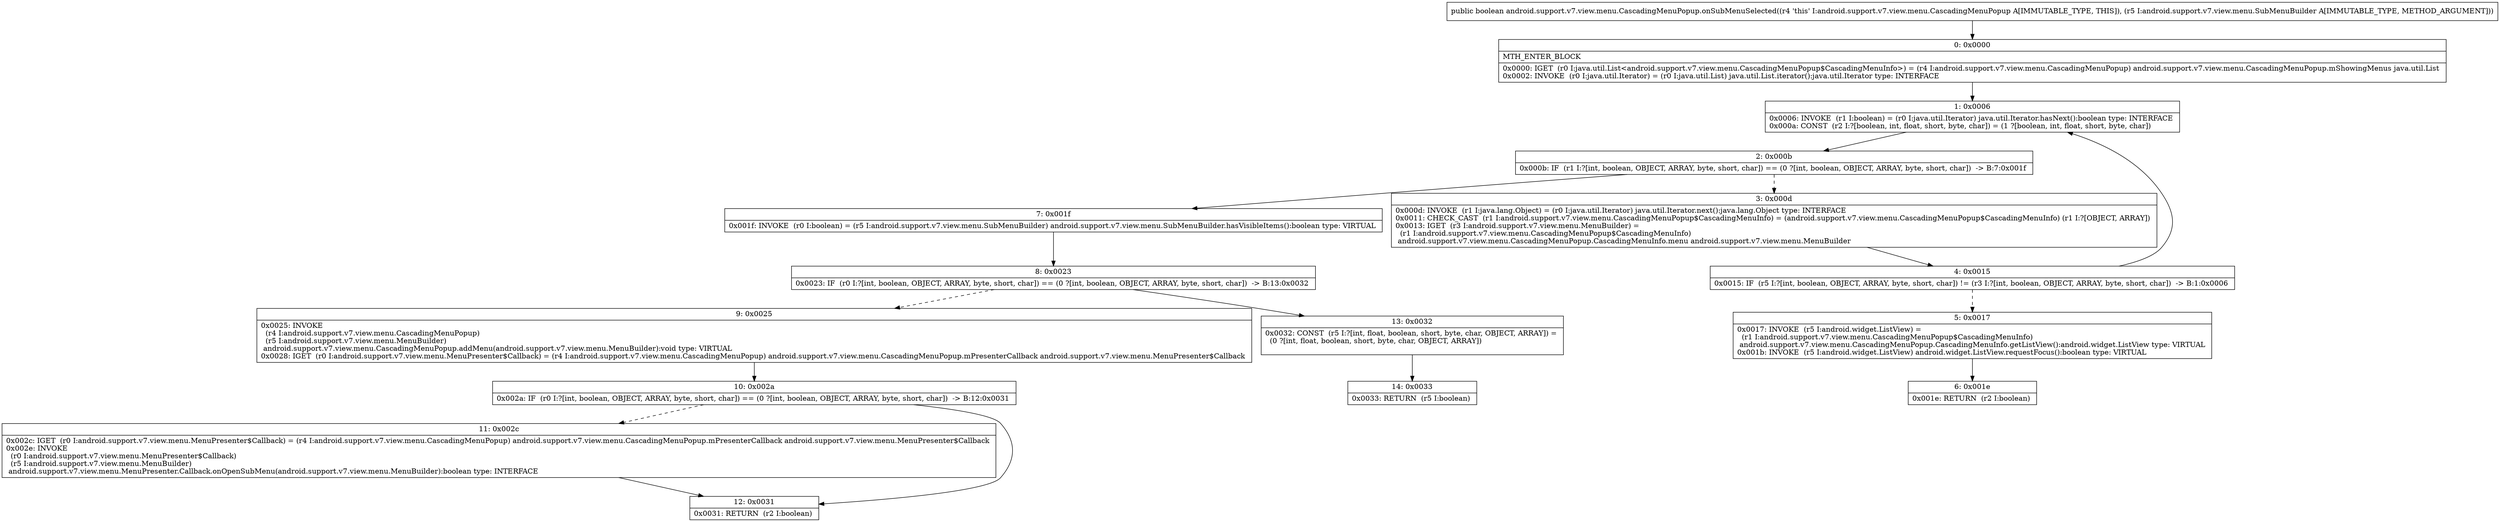 digraph "CFG forandroid.support.v7.view.menu.CascadingMenuPopup.onSubMenuSelected(Landroid\/support\/v7\/view\/menu\/SubMenuBuilder;)Z" {
Node_0 [shape=record,label="{0\:\ 0x0000|MTH_ENTER_BLOCK\l|0x0000: IGET  (r0 I:java.util.List\<android.support.v7.view.menu.CascadingMenuPopup$CascadingMenuInfo\>) = (r4 I:android.support.v7.view.menu.CascadingMenuPopup) android.support.v7.view.menu.CascadingMenuPopup.mShowingMenus java.util.List \l0x0002: INVOKE  (r0 I:java.util.Iterator) = (r0 I:java.util.List) java.util.List.iterator():java.util.Iterator type: INTERFACE \l}"];
Node_1 [shape=record,label="{1\:\ 0x0006|0x0006: INVOKE  (r1 I:boolean) = (r0 I:java.util.Iterator) java.util.Iterator.hasNext():boolean type: INTERFACE \l0x000a: CONST  (r2 I:?[boolean, int, float, short, byte, char]) = (1 ?[boolean, int, float, short, byte, char]) \l}"];
Node_2 [shape=record,label="{2\:\ 0x000b|0x000b: IF  (r1 I:?[int, boolean, OBJECT, ARRAY, byte, short, char]) == (0 ?[int, boolean, OBJECT, ARRAY, byte, short, char])  \-\> B:7:0x001f \l}"];
Node_3 [shape=record,label="{3\:\ 0x000d|0x000d: INVOKE  (r1 I:java.lang.Object) = (r0 I:java.util.Iterator) java.util.Iterator.next():java.lang.Object type: INTERFACE \l0x0011: CHECK_CAST  (r1 I:android.support.v7.view.menu.CascadingMenuPopup$CascadingMenuInfo) = (android.support.v7.view.menu.CascadingMenuPopup$CascadingMenuInfo) (r1 I:?[OBJECT, ARRAY]) \l0x0013: IGET  (r3 I:android.support.v7.view.menu.MenuBuilder) = \l  (r1 I:android.support.v7.view.menu.CascadingMenuPopup$CascadingMenuInfo)\l android.support.v7.view.menu.CascadingMenuPopup.CascadingMenuInfo.menu android.support.v7.view.menu.MenuBuilder \l}"];
Node_4 [shape=record,label="{4\:\ 0x0015|0x0015: IF  (r5 I:?[int, boolean, OBJECT, ARRAY, byte, short, char]) != (r3 I:?[int, boolean, OBJECT, ARRAY, byte, short, char])  \-\> B:1:0x0006 \l}"];
Node_5 [shape=record,label="{5\:\ 0x0017|0x0017: INVOKE  (r5 I:android.widget.ListView) = \l  (r1 I:android.support.v7.view.menu.CascadingMenuPopup$CascadingMenuInfo)\l android.support.v7.view.menu.CascadingMenuPopup.CascadingMenuInfo.getListView():android.widget.ListView type: VIRTUAL \l0x001b: INVOKE  (r5 I:android.widget.ListView) android.widget.ListView.requestFocus():boolean type: VIRTUAL \l}"];
Node_6 [shape=record,label="{6\:\ 0x001e|0x001e: RETURN  (r2 I:boolean) \l}"];
Node_7 [shape=record,label="{7\:\ 0x001f|0x001f: INVOKE  (r0 I:boolean) = (r5 I:android.support.v7.view.menu.SubMenuBuilder) android.support.v7.view.menu.SubMenuBuilder.hasVisibleItems():boolean type: VIRTUAL \l}"];
Node_8 [shape=record,label="{8\:\ 0x0023|0x0023: IF  (r0 I:?[int, boolean, OBJECT, ARRAY, byte, short, char]) == (0 ?[int, boolean, OBJECT, ARRAY, byte, short, char])  \-\> B:13:0x0032 \l}"];
Node_9 [shape=record,label="{9\:\ 0x0025|0x0025: INVOKE  \l  (r4 I:android.support.v7.view.menu.CascadingMenuPopup)\l  (r5 I:android.support.v7.view.menu.MenuBuilder)\l android.support.v7.view.menu.CascadingMenuPopup.addMenu(android.support.v7.view.menu.MenuBuilder):void type: VIRTUAL \l0x0028: IGET  (r0 I:android.support.v7.view.menu.MenuPresenter$Callback) = (r4 I:android.support.v7.view.menu.CascadingMenuPopup) android.support.v7.view.menu.CascadingMenuPopup.mPresenterCallback android.support.v7.view.menu.MenuPresenter$Callback \l}"];
Node_10 [shape=record,label="{10\:\ 0x002a|0x002a: IF  (r0 I:?[int, boolean, OBJECT, ARRAY, byte, short, char]) == (0 ?[int, boolean, OBJECT, ARRAY, byte, short, char])  \-\> B:12:0x0031 \l}"];
Node_11 [shape=record,label="{11\:\ 0x002c|0x002c: IGET  (r0 I:android.support.v7.view.menu.MenuPresenter$Callback) = (r4 I:android.support.v7.view.menu.CascadingMenuPopup) android.support.v7.view.menu.CascadingMenuPopup.mPresenterCallback android.support.v7.view.menu.MenuPresenter$Callback \l0x002e: INVOKE  \l  (r0 I:android.support.v7.view.menu.MenuPresenter$Callback)\l  (r5 I:android.support.v7.view.menu.MenuBuilder)\l android.support.v7.view.menu.MenuPresenter.Callback.onOpenSubMenu(android.support.v7.view.menu.MenuBuilder):boolean type: INTERFACE \l}"];
Node_12 [shape=record,label="{12\:\ 0x0031|0x0031: RETURN  (r2 I:boolean) \l}"];
Node_13 [shape=record,label="{13\:\ 0x0032|0x0032: CONST  (r5 I:?[int, float, boolean, short, byte, char, OBJECT, ARRAY]) = \l  (0 ?[int, float, boolean, short, byte, char, OBJECT, ARRAY])\l \l}"];
Node_14 [shape=record,label="{14\:\ 0x0033|0x0033: RETURN  (r5 I:boolean) \l}"];
MethodNode[shape=record,label="{public boolean android.support.v7.view.menu.CascadingMenuPopup.onSubMenuSelected((r4 'this' I:android.support.v7.view.menu.CascadingMenuPopup A[IMMUTABLE_TYPE, THIS]), (r5 I:android.support.v7.view.menu.SubMenuBuilder A[IMMUTABLE_TYPE, METHOD_ARGUMENT])) }"];
MethodNode -> Node_0;
Node_0 -> Node_1;
Node_1 -> Node_2;
Node_2 -> Node_3[style=dashed];
Node_2 -> Node_7;
Node_3 -> Node_4;
Node_4 -> Node_1;
Node_4 -> Node_5[style=dashed];
Node_5 -> Node_6;
Node_7 -> Node_8;
Node_8 -> Node_9[style=dashed];
Node_8 -> Node_13;
Node_9 -> Node_10;
Node_10 -> Node_11[style=dashed];
Node_10 -> Node_12;
Node_11 -> Node_12;
Node_13 -> Node_14;
}

